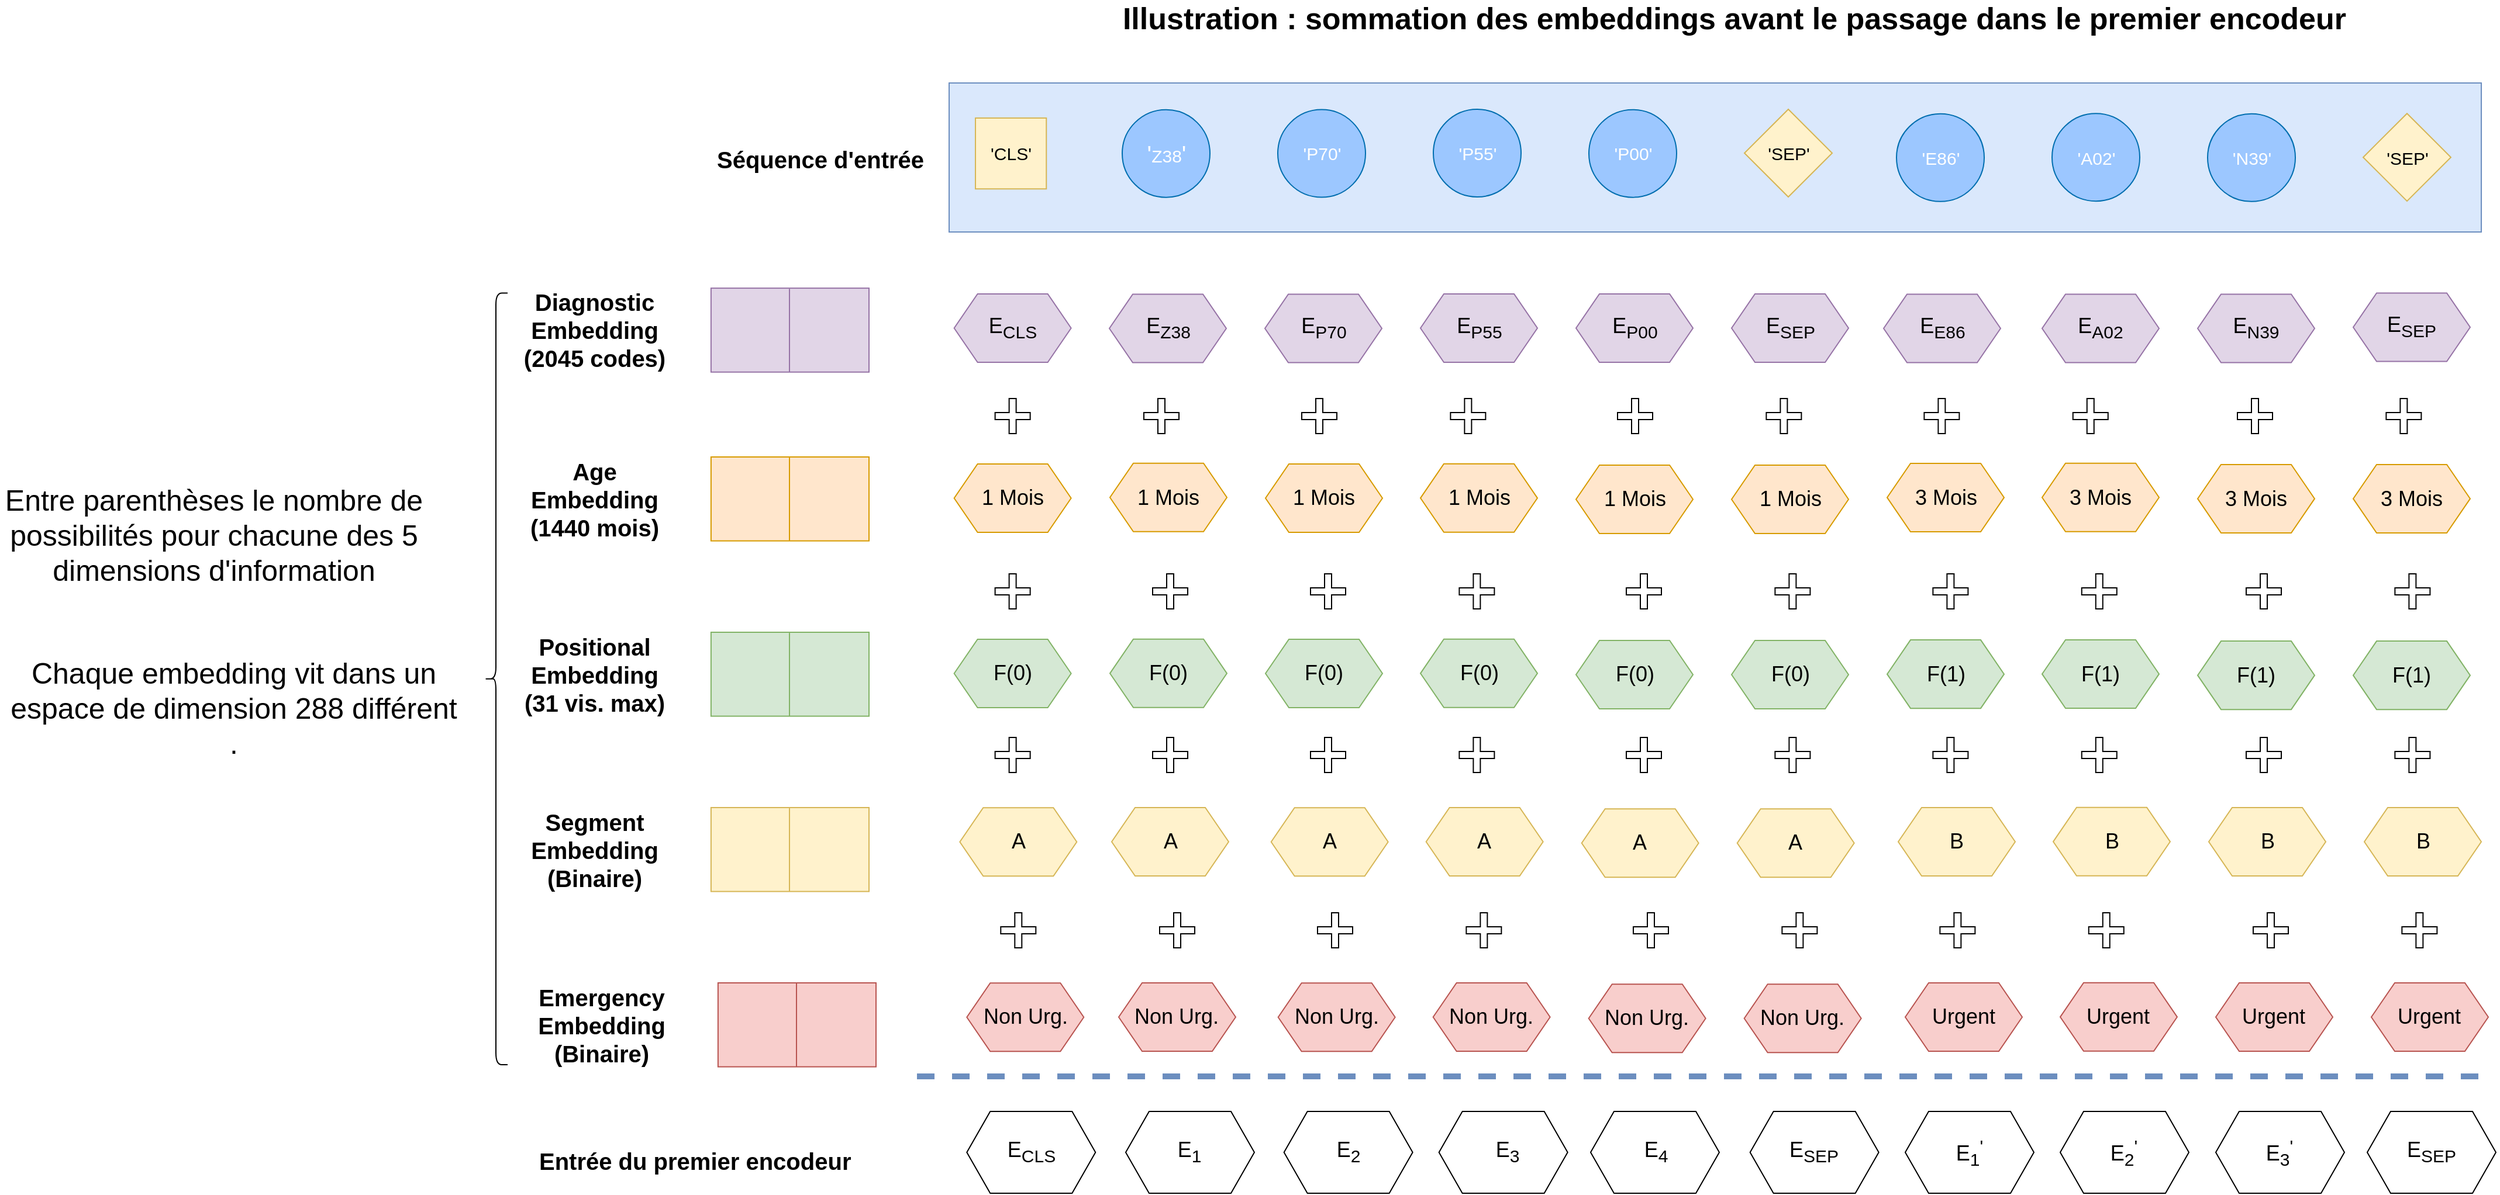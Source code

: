 <mxfile version="22.0.4" type="github">
  <diagram name="Page-1" id="4F-CxtZxwAVtAaBu6MW3">
    <mxGraphModel dx="1053" dy="1200" grid="1" gridSize="10" guides="1" tooltips="1" connect="1" arrows="1" fold="1" page="1" pageScale="1" pageWidth="827" pageHeight="1169" math="0" shadow="0">
      <root>
        <mxCell id="0" />
        <mxCell id="1" parent="0" />
        <mxCell id="r7YeVfHPNkTqQem7HZXz-14" value="" style="rounded=0;whiteSpace=wrap;html=1;fillColor=#dae8fc;flipH=1;strokeColor=#6c8ebf;flipV=0;movable=1;resizable=1;rotatable=1;deletable=1;editable=1;locked=0;connectable=1;" parent="1" vertex="1">
          <mxGeometry x="1638.5" y="860" width="1310" height="127.5" as="geometry" />
        </mxCell>
        <mxCell id="r7YeVfHPNkTqQem7HZXz-15" value="&lt;font style=&quot;font-size: 15px;&quot; color=&quot;#ffffff&quot;&gt;&#39;P55&#39;&lt;/font&gt;" style="ellipse;whiteSpace=wrap;html=1;fillColor=#9CC7FF;flipH=0;strokeColor=#006EAF;movable=1;resizable=1;rotatable=1;deletable=1;editable=1;locked=0;connectable=1;" parent="1" vertex="1">
          <mxGeometry x="2052.5" y="882.5" width="75" height="75" as="geometry" />
        </mxCell>
        <mxCell id="r7YeVfHPNkTqQem7HZXz-16" value="&lt;font style=&quot;font-size: 20px;&quot;&gt;&#39;&lt;/font&gt;&lt;font style=&quot;font-size: 15px;&quot;&gt;Z38&lt;/font&gt;&lt;font style=&quot;font-size: 20px;&quot;&gt;&#39;&lt;/font&gt;" style="ellipse;whiteSpace=wrap;html=1;fillColor=#9CC7FF;flipH=0;strokeColor=#006EAF;fontColor=#ffffff;movable=1;resizable=1;rotatable=1;deletable=1;editable=1;locked=0;connectable=1;" parent="1" vertex="1">
          <mxGeometry x="1786.5" y="882.82" width="75" height="75" as="geometry" />
        </mxCell>
        <mxCell id="r7YeVfHPNkTqQem7HZXz-17" value="&lt;font style=&quot;font-size: 15px;&quot; color=&quot;#ffffff&quot;&gt;&#39;P70&#39;&lt;/font&gt;" style="ellipse;whiteSpace=wrap;html=1;fillColor=#9CC7FF;flipH=0;strokeColor=#006EAF;movable=1;resizable=1;rotatable=1;deletable=1;editable=1;locked=0;connectable=1;" parent="1" vertex="1">
          <mxGeometry x="1919.5" y="882.81" width="75" height="75" as="geometry" />
        </mxCell>
        <mxCell id="r7YeVfHPNkTqQem7HZXz-18" value="&lt;font style=&quot;font-size: 15px;&quot; color=&quot;#ffffff&quot;&gt;&#39;P00&#39;&lt;/font&gt;" style="ellipse;whiteSpace=wrap;html=1;fillColor=#9CC7FF;flipH=0;strokeColor=#006EAF;movable=1;resizable=1;rotatable=1;deletable=1;editable=1;locked=0;connectable=1;" parent="1" vertex="1">
          <mxGeometry x="2185.5" y="882.82" width="75" height="75" as="geometry" />
        </mxCell>
        <mxCell id="r7YeVfHPNkTqQem7HZXz-19" value="&lt;font style=&quot;font-size: 15px;&quot;&gt;&#39;SEP&#39;&lt;/font&gt;" style="rhombus;whiteSpace=wrap;html=1;flipH=0;direction=north;fillColor=#fff2cc;strokeColor=#d6b656;movable=1;resizable=1;rotatable=1;deletable=1;editable=1;locked=0;connectable=1;" parent="1" vertex="1">
          <mxGeometry x="2318.5" y="882.5" width="75" height="75" as="geometry" />
        </mxCell>
        <mxCell id="r7YeVfHPNkTqQem7HZXz-25" value="&lt;font style=&quot;font-size: 15px;&quot;&gt;&#39;CLS&#39;&lt;/font&gt;" style="whiteSpace=wrap;html=1;aspect=fixed;direction=east;flipH=0;flipV=1;strokeColor=#d6b656;fillColor=#fff2cc;movable=1;resizable=1;rotatable=1;deletable=1;editable=1;locked=0;connectable=1;" parent="1" vertex="1">
          <mxGeometry x="1661" y="890" width="60.63" height="60.63" as="geometry" />
        </mxCell>
        <mxCell id="zCf8qeoapj470LS2QK_0-19" value="" style="group;fillColor=#fff2cc;strokeColor=#d6b656;flipH=0;flipV=1;direction=south;" parent="1" vertex="1" connectable="0">
          <mxGeometry x="1434.94" y="1479.997" width="135.067" height="71.798" as="geometry" />
        </mxCell>
        <mxCell id="zCf8qeoapj470LS2QK_0-21" value="&lt;div style=&quot;font-size: 20px;&quot;&gt;&lt;font style=&quot;font-size: 20px;&quot;&gt;&lt;b style=&quot;font-size: 20px;&quot;&gt;Segment &lt;br style=&quot;font-size: 20px;&quot;&gt;&lt;/b&gt;&lt;/font&gt;&lt;/div&gt;&lt;div style=&quot;font-size: 20px;&quot;&gt;&lt;font style=&quot;font-size: 20px;&quot;&gt;&lt;b style=&quot;font-size: 20px;&quot;&gt;Embedding&lt;/b&gt;&lt;/font&gt;&lt;/div&gt;&lt;div style=&quot;font-size: 20px;&quot;&gt;&lt;font style=&quot;font-size: 20px;&quot;&gt;&lt;b style=&quot;font-size: 20px;&quot;&gt;(Binaire)&lt;br style=&quot;font-size: 20px;&quot;&gt;&lt;/b&gt;&lt;/font&gt;&lt;/div&gt;" style="text;html=1;align=center;verticalAlign=middle;resizable=0;points=[];autosize=1;strokeColor=none;fillColor=none;fontSize=20;" parent="1" vertex="1">
          <mxGeometry x="1270.009" y="1470.893" width="130" height="90" as="geometry" />
        </mxCell>
        <mxCell id="zCf8qeoapj470LS2QK_0-20" value="" style="endArrow=none;html=1;rounded=0;fillColor=#fff2cc;strokeColor=#d6b656;" parent="1" edge="1">
          <mxGeometry width="50" height="50" relative="1" as="geometry">
            <mxPoint x="1502.01" y="1551.93" as="sourcePoint" />
            <mxPoint x="1502.01" y="1480.56" as="targetPoint" />
          </mxGeometry>
        </mxCell>
        <mxCell id="zCf8qeoapj470LS2QK_0-16" value="&lt;div style=&quot;font-size: 20px;&quot;&gt;&lt;font style=&quot;font-size: 20px;&quot;&gt;&lt;b style=&quot;font-size: 20px;&quot;&gt;Age&lt;/b&gt;&lt;/font&gt;&lt;/div&gt;&lt;div style=&quot;font-size: 20px;&quot;&gt;&lt;font style=&quot;font-size: 20px;&quot;&gt;&lt;b style=&quot;font-size: 20px;&quot;&gt;Embedding&lt;/b&gt;&lt;/font&gt;&lt;/div&gt;&lt;div style=&quot;font-size: 20px;&quot;&gt;&lt;font style=&quot;font-size: 20px;&quot;&gt;&lt;b style=&quot;font-size: 20px;&quot;&gt;(1440 mois)&lt;br style=&quot;font-size: 20px;&quot;&gt;&lt;/b&gt;&lt;/font&gt;&lt;/div&gt;" style="text;html=1;align=center;verticalAlign=middle;resizable=0;points=[];autosize=1;strokeColor=none;fillColor=none;fontSize=20;" parent="1" vertex="1">
          <mxGeometry x="1270" y="1170.893" width="130" height="90" as="geometry" />
        </mxCell>
        <mxCell id="zCf8qeoapj470LS2QK_0-17" value="&lt;div style=&quot;font-size: 20px;&quot;&gt;&lt;font style=&quot;font-size: 20px;&quot;&gt;&lt;b style=&quot;font-size: 20px;&quot;&gt;Positional &lt;br style=&quot;font-size: 20px;&quot;&gt;&lt;/b&gt;&lt;/font&gt;&lt;/div&gt;&lt;div style=&quot;font-size: 20px;&quot;&gt;&lt;font style=&quot;font-size: 20px;&quot;&gt;&lt;b style=&quot;font-size: 20px;&quot;&gt;Embedding&lt;/b&gt;&lt;/font&gt;&lt;/div&gt;&lt;div style=&quot;font-size: 20px;&quot;&gt;&lt;font style=&quot;font-size: 20px;&quot;&gt;&lt;b style=&quot;font-size: 20px;&quot;&gt;(31 vis. max)&lt;br style=&quot;font-size: 20px;&quot;&gt;&lt;/b&gt;&lt;/font&gt;&lt;/div&gt;" style="text;html=1;align=center;verticalAlign=middle;resizable=0;points=[];autosize=1;strokeColor=none;fillColor=none;fontSize=20;" parent="1" vertex="1">
          <mxGeometry x="1265.009" y="1320.893" width="140" height="90" as="geometry" />
        </mxCell>
        <mxCell id="zCf8qeoapj470LS2QK_0-18" value="&lt;div style=&quot;font-size: 20px;&quot;&gt;&lt;font style=&quot;font-size: 20px;&quot;&gt;&lt;b style=&quot;font-size: 20px;&quot;&gt;Diagnostic &lt;br style=&quot;font-size: 20px;&quot;&gt;&lt;/b&gt;&lt;/font&gt;&lt;/div&gt;&lt;div style=&quot;font-size: 20px;&quot;&gt;&lt;font style=&quot;font-size: 20px;&quot;&gt;&lt;b style=&quot;font-size: 20px;&quot;&gt;Embedding&lt;/b&gt;&lt;/font&gt;&lt;/div&gt;&lt;div style=&quot;font-size: 20px;&quot;&gt;&lt;font style=&quot;font-size: 20px;&quot;&gt;&lt;b style=&quot;font-size: 20px;&quot;&gt;(2045 codes)&lt;br style=&quot;font-size: 20px;&quot;&gt;&lt;/b&gt;&lt;/font&gt;&lt;/div&gt;" style="text;html=1;align=center;verticalAlign=middle;resizable=0;points=[];autosize=1;strokeColor=none;fillColor=none;fontSize=20;" parent="1" vertex="1">
          <mxGeometry x="1265.004" y="1026.463" width="140" height="90" as="geometry" />
        </mxCell>
        <mxCell id="Ya-L2qBDNHkwTh_WyhPW-2" value="" style="group;fillColor=#ffe6cc;strokeColor=#d79b00;flipH=0;flipV=1;direction=south;" vertex="1" connectable="0" parent="1">
          <mxGeometry x="1434.94" y="1179.997" width="135.067" height="71.798" as="geometry" />
        </mxCell>
        <mxCell id="Ya-L2qBDNHkwTh_WyhPW-3" value="" style="endArrow=none;html=1;rounded=0;fillColor=#ffe6cc;strokeColor=#d79b00;" edge="1" parent="1">
          <mxGeometry width="50" height="50" relative="1" as="geometry">
            <mxPoint x="1502.01" y="1251.93" as="sourcePoint" />
            <mxPoint x="1502.01" y="1180.56" as="targetPoint" />
          </mxGeometry>
        </mxCell>
        <mxCell id="Ya-L2qBDNHkwTh_WyhPW-4" value="" style="group;fillColor=#e1d5e7;strokeColor=#9673a6;flipH=0;flipV=1;direction=south;" vertex="1" connectable="0" parent="1">
          <mxGeometry x="1434.94" y="1035.567" width="135.067" height="71.798" as="geometry" />
        </mxCell>
        <mxCell id="Ya-L2qBDNHkwTh_WyhPW-5" value="" style="endArrow=none;html=1;rounded=0;fillColor=#e1d5e7;strokeColor=#9673a6;" edge="1" parent="1">
          <mxGeometry width="50" height="50" relative="1" as="geometry">
            <mxPoint x="1502.01" y="1107.5" as="sourcePoint" />
            <mxPoint x="1502.01" y="1036.13" as="targetPoint" />
          </mxGeometry>
        </mxCell>
        <mxCell id="Ya-L2qBDNHkwTh_WyhPW-6" value="" style="group;fillColor=#d5e8d4;strokeColor=#82b366;flipH=0;flipV=1;direction=south;" vertex="1" connectable="0" parent="1">
          <mxGeometry x="1434.94" y="1329.997" width="135.067" height="71.798" as="geometry" />
        </mxCell>
        <mxCell id="Ya-L2qBDNHkwTh_WyhPW-7" value="" style="endArrow=none;html=1;rounded=0;fillColor=#d5e8d4;strokeColor=#82b366;" edge="1" parent="1">
          <mxGeometry width="50" height="50" relative="1" as="geometry">
            <mxPoint x="1502.01" y="1401.93" as="sourcePoint" />
            <mxPoint x="1502.01" y="1330.56" as="targetPoint" />
          </mxGeometry>
        </mxCell>
        <mxCell id="Ya-L2qBDNHkwTh_WyhPW-8" value="&lt;font style=&quot;font-size: 18px;&quot;&gt;E&lt;sub style=&quot;&quot;&gt;CLS&lt;/sub&gt;&lt;/font&gt;" style="shape=hexagon;perimeter=hexagonPerimeter2;whiteSpace=wrap;html=1;fixedSize=1;fillColor=#e1d5e7;strokeColor=#9673a6;" vertex="1" parent="1">
          <mxGeometry x="1642.81" y="1040.46" width="100" height="58.54" as="geometry" />
        </mxCell>
        <mxCell id="Ya-L2qBDNHkwTh_WyhPW-12" value="&lt;div style=&quot;font-size: 20px;&quot;&gt;&lt;font style=&quot;font-size: 20px;&quot;&gt;&lt;b style=&quot;font-size: 20px;&quot;&gt;&lt;br style=&quot;font-size: 20px;&quot;&gt;&lt;/b&gt;&lt;/font&gt;&lt;/div&gt;&lt;div style=&quot;font-size: 20px;&quot;&gt;&lt;font style=&quot;font-size: 20px;&quot;&gt;&lt;b&gt;&lt;span style=&quot;font-size: 20px;&quot;&gt;Séquence d&#39;entrée&lt;br style=&quot;font-size: 20px;&quot;&gt;&lt;/span&gt;&lt;/b&gt;&lt;/font&gt;&lt;/div&gt;" style="text;html=1;align=center;verticalAlign=middle;resizable=0;points=[];autosize=1;strokeColor=none;fillColor=none;fontSize=20;" vertex="1" parent="1">
          <mxGeometry x="1428.444" y="882.823" width="200" height="60" as="geometry" />
        </mxCell>
        <mxCell id="Ya-L2qBDNHkwTh_WyhPW-13" value="&lt;font style=&quot;font-size: 18px;&quot;&gt;E&lt;sub&gt;SEP&lt;/sub&gt;&lt;/font&gt;" style="shape=hexagon;perimeter=hexagonPerimeter2;whiteSpace=wrap;html=1;fixedSize=1;fillColor=#e1d5e7;strokeColor=#9673a6;" vertex="1" parent="1">
          <mxGeometry x="2307.5" y="1040.46" width="100" height="58.54" as="geometry" />
        </mxCell>
        <mxCell id="Ya-L2qBDNHkwTh_WyhPW-14" value="&lt;font style=&quot;font-size: 18px;&quot;&gt;1 Mois&lt;br&gt;&lt;/font&gt;" style="shape=hexagon;perimeter=hexagonPerimeter2;whiteSpace=wrap;html=1;fixedSize=1;fillColor=#ffe6cc;strokeColor=#d79b00;" vertex="1" parent="1">
          <mxGeometry x="1642.81" y="1186" width="100" height="58.54" as="geometry" />
        </mxCell>
        <mxCell id="Ya-L2qBDNHkwTh_WyhPW-15" value="&lt;font style=&quot;font-size: 18px;&quot;&gt;E&lt;sub&gt;Z38&lt;/sub&gt;&lt;/font&gt;" style="shape=hexagon;perimeter=hexagonPerimeter2;whiteSpace=wrap;html=1;fixedSize=1;fillColor=#e1d5e7;strokeColor=#9673a6;" vertex="1" parent="1">
          <mxGeometry x="1775.5" y="1040.73" width="100" height="58.54" as="geometry" />
        </mxCell>
        <mxCell id="Ya-L2qBDNHkwTh_WyhPW-16" value="&lt;font style=&quot;font-size: 18px;&quot;&gt;E&lt;sub&gt;P70&lt;/sub&gt;&lt;/font&gt;" style="shape=hexagon;perimeter=hexagonPerimeter2;whiteSpace=wrap;html=1;fixedSize=1;fillColor=#e1d5e7;strokeColor=#9673a6;" vertex="1" parent="1">
          <mxGeometry x="1908.5" y="1040.73" width="100" height="58.54" as="geometry" />
        </mxCell>
        <mxCell id="Ya-L2qBDNHkwTh_WyhPW-17" value="&lt;font style=&quot;font-size: 18px;&quot;&gt;E&lt;sub&gt;P55&lt;/sub&gt;&lt;/font&gt;" style="shape=hexagon;perimeter=hexagonPerimeter2;whiteSpace=wrap;html=1;fixedSize=1;fillColor=#e1d5e7;strokeColor=#9673a6;" vertex="1" parent="1">
          <mxGeometry x="2041.5" y="1040.46" width="100" height="58.54" as="geometry" />
        </mxCell>
        <mxCell id="Ya-L2qBDNHkwTh_WyhPW-18" value="&lt;font style=&quot;font-size: 18px;&quot;&gt;E&lt;sub&gt;P00&lt;/sub&gt;&lt;/font&gt;" style="shape=hexagon;perimeter=hexagonPerimeter2;whiteSpace=wrap;html=1;fixedSize=1;fillColor=#e1d5e7;strokeColor=#9673a6;" vertex="1" parent="1">
          <mxGeometry x="2174.5" y="1040.46" width="100" height="58.54" as="geometry" />
        </mxCell>
        <mxCell id="Ya-L2qBDNHkwTh_WyhPW-19" value="&lt;font style=&quot;font-size: 18px;&quot;&gt;1 Mois&lt;br&gt;&lt;/font&gt;" style="shape=hexagon;perimeter=hexagonPerimeter2;whiteSpace=wrap;html=1;fixedSize=1;fillColor=#ffe6cc;strokeColor=#d79b00;" vertex="1" parent="1">
          <mxGeometry x="1776" y="1185.33" width="100" height="58.54" as="geometry" />
        </mxCell>
        <mxCell id="Ya-L2qBDNHkwTh_WyhPW-20" value="&lt;font style=&quot;font-size: 18px;&quot;&gt;1 Mois&lt;br&gt;&lt;/font&gt;" style="shape=hexagon;perimeter=hexagonPerimeter2;whiteSpace=wrap;html=1;fixedSize=1;fillColor=#ffe6cc;strokeColor=#d79b00;" vertex="1" parent="1">
          <mxGeometry x="1909" y="1186" width="100" height="58.54" as="geometry" />
        </mxCell>
        <mxCell id="Ya-L2qBDNHkwTh_WyhPW-21" value="&lt;font style=&quot;font-size: 18px;&quot;&gt;1 Mois&lt;br&gt;&lt;/font&gt;" style="shape=hexagon;perimeter=hexagonPerimeter2;whiteSpace=wrap;html=1;fixedSize=1;fillColor=#ffe6cc;strokeColor=#d79b00;" vertex="1" parent="1">
          <mxGeometry x="2041.5" y="1185.89" width="100" height="58.54" as="geometry" />
        </mxCell>
        <mxCell id="Ya-L2qBDNHkwTh_WyhPW-22" value="&lt;font style=&quot;font-size: 18px;&quot;&gt;1 Mois&lt;br&gt;&lt;/font&gt;" style="shape=hexagon;perimeter=hexagonPerimeter2;whiteSpace=wrap;html=1;fixedSize=1;fillColor=#ffe6cc;strokeColor=#d79b00;" vertex="1" parent="1">
          <mxGeometry x="2174.5" y="1187" width="100" height="58.54" as="geometry" />
        </mxCell>
        <mxCell id="Ya-L2qBDNHkwTh_WyhPW-23" value="&lt;font style=&quot;font-size: 18px;&quot;&gt;1 Mois&lt;br&gt;&lt;/font&gt;" style="shape=hexagon;perimeter=hexagonPerimeter2;whiteSpace=wrap;html=1;fixedSize=1;fillColor=#ffe6cc;strokeColor=#d79b00;" vertex="1" parent="1">
          <mxGeometry x="2307.5" y="1187" width="100" height="58.54" as="geometry" />
        </mxCell>
        <mxCell id="Ya-L2qBDNHkwTh_WyhPW-24" value="&lt;font style=&quot;font-size: 18px;&quot;&gt;F(0)&lt;/font&gt;" style="shape=hexagon;perimeter=hexagonPerimeter2;whiteSpace=wrap;html=1;fixedSize=1;fillColor=#d5e8d4;strokeColor=#82b366;" vertex="1" parent="1">
          <mxGeometry x="1642.81" y="1336" width="100" height="58.54" as="geometry" />
        </mxCell>
        <mxCell id="Ya-L2qBDNHkwTh_WyhPW-25" value="&lt;font style=&quot;font-size: 18px;&quot;&gt;F(0)&lt;/font&gt;&lt;font style=&quot;font-size: 18px;&quot;&gt;&lt;/font&gt;" style="shape=hexagon;perimeter=hexagonPerimeter2;whiteSpace=wrap;html=1;fixedSize=1;fillColor=#d5e8d4;strokeColor=#82b366;" vertex="1" parent="1">
          <mxGeometry x="1776" y="1335.89" width="100" height="58.54" as="geometry" />
        </mxCell>
        <mxCell id="Ya-L2qBDNHkwTh_WyhPW-26" value="&lt;font style=&quot;font-size: 18px;&quot;&gt;F(0)&lt;/font&gt;&lt;font style=&quot;font-size: 18px;&quot;&gt;&lt;/font&gt;" style="shape=hexagon;perimeter=hexagonPerimeter2;whiteSpace=wrap;html=1;fixedSize=1;fillColor=#d5e8d4;strokeColor=#82b366;" vertex="1" parent="1">
          <mxGeometry x="1909" y="1336" width="100" height="58.54" as="geometry" />
        </mxCell>
        <mxCell id="Ya-L2qBDNHkwTh_WyhPW-27" value="&lt;font style=&quot;font-size: 18px;&quot;&gt;F(0)&lt;/font&gt;" style="shape=hexagon;perimeter=hexagonPerimeter2;whiteSpace=wrap;html=1;fixedSize=1;fillColor=#d5e8d4;strokeColor=#82b366;" vertex="1" parent="1">
          <mxGeometry x="2041.5" y="1335.89" width="100" height="58.54" as="geometry" />
        </mxCell>
        <mxCell id="Ya-L2qBDNHkwTh_WyhPW-28" value="&lt;font style=&quot;font-size: 18px;&quot;&gt;F(0)&lt;/font&gt;" style="shape=hexagon;perimeter=hexagonPerimeter2;whiteSpace=wrap;html=1;fixedSize=1;fillColor=#d5e8d4;strokeColor=#82b366;" vertex="1" parent="1">
          <mxGeometry x="2174.5" y="1337" width="100" height="58.54" as="geometry" />
        </mxCell>
        <mxCell id="Ya-L2qBDNHkwTh_WyhPW-29" value="&lt;font style=&quot;font-size: 18px;&quot;&gt;F(0)&lt;/font&gt;" style="shape=hexagon;perimeter=hexagonPerimeter2;whiteSpace=wrap;html=1;fixedSize=1;fillColor=#d5e8d4;strokeColor=#82b366;" vertex="1" parent="1">
          <mxGeometry x="2307.5" y="1337" width="100" height="58.54" as="geometry" />
        </mxCell>
        <mxCell id="Ya-L2qBDNHkwTh_WyhPW-45" value="&lt;font style=&quot;font-size: 15px;&quot; color=&quot;#ffffff&quot;&gt;&#39;A02&#39;&lt;/font&gt;" style="ellipse;whiteSpace=wrap;html=1;fillColor=#9CC7FF;flipH=0;strokeColor=#006EAF;movable=1;resizable=1;rotatable=1;deletable=1;editable=1;locked=0;connectable=1;" vertex="1" parent="1">
          <mxGeometry x="2581.5" y="886.09" width="75" height="75" as="geometry" />
        </mxCell>
        <mxCell id="Ya-L2qBDNHkwTh_WyhPW-46" value="&lt;font style=&quot;font-size: 15px;&quot; color=&quot;#ffffff&quot;&gt;&#39;E86&#39;&lt;/font&gt;" style="ellipse;whiteSpace=wrap;html=1;fillColor=#9CC7FF;flipH=0;strokeColor=#006EAF;movable=1;resizable=1;rotatable=1;deletable=1;editable=1;locked=0;connectable=1;" vertex="1" parent="1">
          <mxGeometry x="2448.5" y="886.4" width="75" height="75" as="geometry" />
        </mxCell>
        <mxCell id="Ya-L2qBDNHkwTh_WyhPW-47" value="&lt;font style=&quot;font-size: 15px;&quot; color=&quot;#ffffff&quot;&gt;&#39;N39&#39;&lt;/font&gt;" style="ellipse;whiteSpace=wrap;html=1;fillColor=#9CC7FF;flipH=0;strokeColor=#006EAF;movable=1;resizable=1;rotatable=1;deletable=1;editable=1;locked=0;connectable=1;" vertex="1" parent="1">
          <mxGeometry x="2714.5" y="886.41" width="75" height="75" as="geometry" />
        </mxCell>
        <mxCell id="Ya-L2qBDNHkwTh_WyhPW-48" value="&lt;font style=&quot;font-size: 15px;&quot;&gt;&#39;SEP&#39;&lt;/font&gt;" style="rhombus;whiteSpace=wrap;html=1;flipH=0;direction=north;fillColor=#fff2cc;strokeColor=#d6b656;movable=1;resizable=1;rotatable=1;deletable=1;editable=1;locked=0;connectable=1;" vertex="1" parent="1">
          <mxGeometry x="2847.5" y="886.09" width="75" height="75" as="geometry" />
        </mxCell>
        <mxCell id="Ya-L2qBDNHkwTh_WyhPW-49" value="&lt;font style=&quot;font-size: 18px;&quot;&gt;E&lt;sub&gt;SEP&lt;/sub&gt;&lt;/font&gt;" style="shape=hexagon;perimeter=hexagonPerimeter2;whiteSpace=wrap;html=1;fixedSize=1;fillColor=#e1d5e7;strokeColor=#9673a6;" vertex="1" parent="1">
          <mxGeometry x="2839" y="1039.73" width="100" height="58.54" as="geometry" />
        </mxCell>
        <mxCell id="Ya-L2qBDNHkwTh_WyhPW-50" value="&lt;font style=&quot;font-size: 18px;&quot;&gt;E&lt;sub&gt;E86&lt;/sub&gt;&lt;/font&gt;" style="shape=hexagon;perimeter=hexagonPerimeter2;whiteSpace=wrap;html=1;fixedSize=1;fillColor=#e1d5e7;strokeColor=#9673a6;" vertex="1" parent="1">
          <mxGeometry x="2437.5" y="1040.73" width="100" height="58.54" as="geometry" />
        </mxCell>
        <mxCell id="Ya-L2qBDNHkwTh_WyhPW-51" value="&lt;font style=&quot;font-size: 18px;&quot;&gt;E&lt;sub&gt;A02&lt;/sub&gt;&lt;/font&gt;" style="shape=hexagon;perimeter=hexagonPerimeter2;whiteSpace=wrap;html=1;fixedSize=1;fillColor=#e1d5e7;strokeColor=#9673a6;" vertex="1" parent="1">
          <mxGeometry x="2573" y="1040.73" width="100" height="58.54" as="geometry" />
        </mxCell>
        <mxCell id="Ya-L2qBDNHkwTh_WyhPW-52" value="&lt;font style=&quot;font-size: 18px;&quot;&gt;E&lt;sub&gt;N39&lt;/sub&gt;&lt;/font&gt;" style="shape=hexagon;perimeter=hexagonPerimeter2;whiteSpace=wrap;html=1;fixedSize=1;fillColor=#e1d5e7;strokeColor=#9673a6;" vertex="1" parent="1">
          <mxGeometry x="2706" y="1040.73" width="100" height="58.54" as="geometry" />
        </mxCell>
        <mxCell id="Ya-L2qBDNHkwTh_WyhPW-53" value="&lt;font style=&quot;font-size: 18px;&quot;&gt;3 Mois&lt;br&gt;&lt;/font&gt;" style="shape=hexagon;perimeter=hexagonPerimeter2;whiteSpace=wrap;html=1;fixedSize=1;fillColor=#ffe6cc;strokeColor=#d79b00;" vertex="1" parent="1">
          <mxGeometry x="2440.5" y="1185.44" width="100" height="58.54" as="geometry" />
        </mxCell>
        <mxCell id="Ya-L2qBDNHkwTh_WyhPW-54" value="&lt;font style=&quot;font-size: 18px;&quot;&gt;3 Mois&lt;br&gt;&lt;/font&gt;" style="shape=hexagon;perimeter=hexagonPerimeter2;whiteSpace=wrap;html=1;fixedSize=1;fillColor=#ffe6cc;strokeColor=#d79b00;" vertex="1" parent="1">
          <mxGeometry x="2573" y="1185.33" width="100" height="58.54" as="geometry" />
        </mxCell>
        <mxCell id="Ya-L2qBDNHkwTh_WyhPW-55" value="&lt;font style=&quot;font-size: 18px;&quot;&gt;3 Mois&lt;br&gt;&lt;/font&gt;" style="shape=hexagon;perimeter=hexagonPerimeter2;whiteSpace=wrap;html=1;fixedSize=1;fillColor=#ffe6cc;strokeColor=#d79b00;" vertex="1" parent="1">
          <mxGeometry x="2706" y="1186.44" width="100" height="58.54" as="geometry" />
        </mxCell>
        <mxCell id="Ya-L2qBDNHkwTh_WyhPW-56" value="&lt;font style=&quot;font-size: 18px;&quot;&gt;3 Mois&lt;br&gt;&lt;/font&gt;" style="shape=hexagon;perimeter=hexagonPerimeter2;whiteSpace=wrap;html=1;fixedSize=1;fillColor=#ffe6cc;strokeColor=#d79b00;" vertex="1" parent="1">
          <mxGeometry x="2839" y="1186.44" width="100" height="58.54" as="geometry" />
        </mxCell>
        <mxCell id="Ya-L2qBDNHkwTh_WyhPW-57" value="&lt;font style=&quot;font-size: 18px;&quot;&gt;F(1)&lt;/font&gt;" style="shape=hexagon;perimeter=hexagonPerimeter2;whiteSpace=wrap;html=1;fixedSize=1;fillColor=#d5e8d4;strokeColor=#82b366;" vertex="1" parent="1">
          <mxGeometry x="2440.5" y="1336.55" width="100" height="58.54" as="geometry" />
        </mxCell>
        <mxCell id="Ya-L2qBDNHkwTh_WyhPW-58" value="&lt;font style=&quot;font-size: 18px;&quot;&gt;F(1)&lt;/font&gt;" style="shape=hexagon;perimeter=hexagonPerimeter2;whiteSpace=wrap;html=1;fixedSize=1;fillColor=#d5e8d4;strokeColor=#82b366;" vertex="1" parent="1">
          <mxGeometry x="2573" y="1336.44" width="100" height="58.54" as="geometry" />
        </mxCell>
        <mxCell id="Ya-L2qBDNHkwTh_WyhPW-59" value="&lt;font style=&quot;font-size: 18px;&quot;&gt;F(1)&lt;/font&gt;" style="shape=hexagon;perimeter=hexagonPerimeter2;whiteSpace=wrap;html=1;fixedSize=1;fillColor=#d5e8d4;strokeColor=#82b366;" vertex="1" parent="1">
          <mxGeometry x="2706" y="1337.55" width="100" height="58.54" as="geometry" />
        </mxCell>
        <mxCell id="Ya-L2qBDNHkwTh_WyhPW-60" value="&lt;font style=&quot;font-size: 18px;&quot;&gt;F(1)&lt;/font&gt;" style="shape=hexagon;perimeter=hexagonPerimeter2;whiteSpace=wrap;html=1;fixedSize=1;fillColor=#d5e8d4;strokeColor=#82b366;" vertex="1" parent="1">
          <mxGeometry x="2839" y="1337.55" width="100" height="58.54" as="geometry" />
        </mxCell>
        <mxCell id="Ya-L2qBDNHkwTh_WyhPW-61" value="&lt;font style=&quot;font-size: 18px;&quot;&gt;A&lt;/font&gt;" style="shape=hexagon;perimeter=hexagonPerimeter2;whiteSpace=wrap;html=1;fixedSize=1;fillColor=#fff2cc;strokeColor=#d6b656;" vertex="1" parent="1">
          <mxGeometry x="1647.65" y="1480.11" width="100" height="58.54" as="geometry" />
        </mxCell>
        <mxCell id="Ya-L2qBDNHkwTh_WyhPW-62" value="&lt;font style=&quot;font-size: 18px;&quot;&gt;A&lt;/font&gt;" style="shape=hexagon;perimeter=hexagonPerimeter2;whiteSpace=wrap;html=1;fixedSize=1;fillColor=#fff2cc;strokeColor=#d6b656;" vertex="1" parent="1">
          <mxGeometry x="1777.5" y="1480" width="100" height="58.54" as="geometry" />
        </mxCell>
        <mxCell id="Ya-L2qBDNHkwTh_WyhPW-63" value="&lt;font style=&quot;font-size: 18px;&quot;&gt;A&lt;/font&gt;" style="shape=hexagon;perimeter=hexagonPerimeter2;whiteSpace=wrap;html=1;fixedSize=1;fillColor=#fff2cc;strokeColor=#d6b656;" vertex="1" parent="1">
          <mxGeometry x="1913.84" y="1480.11" width="100" height="58.54" as="geometry" />
        </mxCell>
        <mxCell id="Ya-L2qBDNHkwTh_WyhPW-64" value="&lt;font style=&quot;font-size: 18px;&quot;&gt;A&lt;/font&gt;" style="shape=hexagon;perimeter=hexagonPerimeter2;whiteSpace=wrap;html=1;fixedSize=1;fillColor=#fff2cc;strokeColor=#d6b656;" vertex="1" parent="1">
          <mxGeometry x="2046.34" y="1480" width="100" height="58.54" as="geometry" />
        </mxCell>
        <mxCell id="Ya-L2qBDNHkwTh_WyhPW-65" value="&lt;font style=&quot;font-size: 18px;&quot;&gt;A&lt;/font&gt;" style="shape=hexagon;perimeter=hexagonPerimeter2;whiteSpace=wrap;html=1;fixedSize=1;fillColor=#fff2cc;strokeColor=#d6b656;" vertex="1" parent="1">
          <mxGeometry x="2179.34" y="1481.11" width="100" height="58.54" as="geometry" />
        </mxCell>
        <mxCell id="Ya-L2qBDNHkwTh_WyhPW-66" value="&lt;font style=&quot;font-size: 18px;&quot;&gt;A&lt;/font&gt;" style="shape=hexagon;perimeter=hexagonPerimeter2;whiteSpace=wrap;html=1;fixedSize=1;fillColor=#fff2cc;strokeColor=#d6b656;" vertex="1" parent="1">
          <mxGeometry x="2312.34" y="1481.11" width="100" height="58.54" as="geometry" />
        </mxCell>
        <mxCell id="Ya-L2qBDNHkwTh_WyhPW-67" value="&lt;font style=&quot;font-size: 18px;&quot;&gt;B&lt;/font&gt;" style="shape=hexagon;perimeter=hexagonPerimeter2;whiteSpace=wrap;html=1;fixedSize=1;fillColor=#fff2cc;strokeColor=#d6b656;" vertex="1" parent="1">
          <mxGeometry x="2450" y="1480.0" width="100" height="58.54" as="geometry" />
        </mxCell>
        <mxCell id="Ya-L2qBDNHkwTh_WyhPW-68" value="&lt;font style=&quot;font-size: 18px;&quot;&gt;B&lt;/font&gt;" style="shape=hexagon;perimeter=hexagonPerimeter2;whiteSpace=wrap;html=1;fixedSize=1;fillColor=#fff2cc;strokeColor=#d6b656;" vertex="1" parent="1">
          <mxGeometry x="2582.5" y="1479.89" width="100" height="58.54" as="geometry" />
        </mxCell>
        <mxCell id="Ya-L2qBDNHkwTh_WyhPW-69" value="&lt;font style=&quot;font-size: 18px;&quot;&gt;B&lt;/font&gt;" style="shape=hexagon;perimeter=hexagonPerimeter2;whiteSpace=wrap;html=1;fixedSize=1;fillColor=#fff2cc;strokeColor=#d6b656;" vertex="1" parent="1">
          <mxGeometry x="2715.5" y="1480.0" width="100" height="58.54" as="geometry" />
        </mxCell>
        <mxCell id="Ya-L2qBDNHkwTh_WyhPW-70" value="&lt;font style=&quot;font-size: 18px;&quot;&gt;B&lt;/font&gt;" style="shape=hexagon;perimeter=hexagonPerimeter2;whiteSpace=wrap;html=1;fixedSize=1;fillColor=#fff2cc;strokeColor=#d6b656;" vertex="1" parent="1">
          <mxGeometry x="2848.5" y="1480.0" width="100" height="58.54" as="geometry" />
        </mxCell>
        <mxCell id="Ya-L2qBDNHkwTh_WyhPW-71" value="" style="shape=cross;whiteSpace=wrap;html=1;" vertex="1" parent="1">
          <mxGeometry x="1677.81" y="1130" width="30" height="30" as="geometry" />
        </mxCell>
        <mxCell id="Ya-L2qBDNHkwTh_WyhPW-73" value="" style="shape=cross;whiteSpace=wrap;html=1;" vertex="1" parent="1">
          <mxGeometry x="1805" y="1130" width="30" height="30" as="geometry" />
        </mxCell>
        <mxCell id="Ya-L2qBDNHkwTh_WyhPW-74" value="" style="shape=cross;whiteSpace=wrap;html=1;" vertex="1" parent="1">
          <mxGeometry x="1940" y="1130" width="30" height="30" as="geometry" />
        </mxCell>
        <mxCell id="Ya-L2qBDNHkwTh_WyhPW-75" value="" style="shape=cross;whiteSpace=wrap;html=1;" vertex="1" parent="1">
          <mxGeometry x="2067.19" y="1130" width="30" height="30" as="geometry" />
        </mxCell>
        <mxCell id="Ya-L2qBDNHkwTh_WyhPW-76" value="" style="shape=cross;whiteSpace=wrap;html=1;" vertex="1" parent="1">
          <mxGeometry x="2210" y="1130" width="30" height="30" as="geometry" />
        </mxCell>
        <mxCell id="Ya-L2qBDNHkwTh_WyhPW-77" value="" style="shape=cross;whiteSpace=wrap;html=1;" vertex="1" parent="1">
          <mxGeometry x="2337.19" y="1130" width="30" height="30" as="geometry" />
        </mxCell>
        <mxCell id="Ya-L2qBDNHkwTh_WyhPW-78" value="" style="shape=cross;whiteSpace=wrap;html=1;" vertex="1" parent="1">
          <mxGeometry x="2472.19" y="1130" width="30" height="30" as="geometry" />
        </mxCell>
        <mxCell id="Ya-L2qBDNHkwTh_WyhPW-79" value="" style="shape=cross;whiteSpace=wrap;html=1;" vertex="1" parent="1">
          <mxGeometry x="2599.38" y="1130" width="30" height="30" as="geometry" />
        </mxCell>
        <mxCell id="Ya-L2qBDNHkwTh_WyhPW-80" value="" style="shape=cross;whiteSpace=wrap;html=1;" vertex="1" parent="1">
          <mxGeometry x="2740" y="1130" width="30" height="30" as="geometry" />
        </mxCell>
        <mxCell id="Ya-L2qBDNHkwTh_WyhPW-81" value="" style="shape=cross;whiteSpace=wrap;html=1;" vertex="1" parent="1">
          <mxGeometry x="2867.19" y="1130" width="30" height="30" as="geometry" />
        </mxCell>
        <mxCell id="Ya-L2qBDNHkwTh_WyhPW-82" value="" style="shape=cross;whiteSpace=wrap;html=1;" vertex="1" parent="1">
          <mxGeometry x="1677.81" y="1280" width="30" height="30" as="geometry" />
        </mxCell>
        <mxCell id="Ya-L2qBDNHkwTh_WyhPW-83" value="" style="shape=cross;whiteSpace=wrap;html=1;" vertex="1" parent="1">
          <mxGeometry x="1812.5" y="1280" width="30" height="30" as="geometry" />
        </mxCell>
        <mxCell id="Ya-L2qBDNHkwTh_WyhPW-84" value="" style="shape=cross;whiteSpace=wrap;html=1;" vertex="1" parent="1">
          <mxGeometry x="1947.5" y="1280" width="30" height="30" as="geometry" />
        </mxCell>
        <mxCell id="Ya-L2qBDNHkwTh_WyhPW-85" value="" style="shape=cross;whiteSpace=wrap;html=1;" vertex="1" parent="1">
          <mxGeometry x="2074.69" y="1280" width="30" height="30" as="geometry" />
        </mxCell>
        <mxCell id="Ya-L2qBDNHkwTh_WyhPW-86" value="" style="shape=cross;whiteSpace=wrap;html=1;" vertex="1" parent="1">
          <mxGeometry x="2217.5" y="1280" width="30" height="30" as="geometry" />
        </mxCell>
        <mxCell id="Ya-L2qBDNHkwTh_WyhPW-87" value="" style="shape=cross;whiteSpace=wrap;html=1;" vertex="1" parent="1">
          <mxGeometry x="2344.69" y="1280" width="30" height="30" as="geometry" />
        </mxCell>
        <mxCell id="Ya-L2qBDNHkwTh_WyhPW-88" value="" style="shape=cross;whiteSpace=wrap;html=1;" vertex="1" parent="1">
          <mxGeometry x="2479.69" y="1280" width="30" height="30" as="geometry" />
        </mxCell>
        <mxCell id="Ya-L2qBDNHkwTh_WyhPW-89" value="" style="shape=cross;whiteSpace=wrap;html=1;" vertex="1" parent="1">
          <mxGeometry x="2606.88" y="1280" width="30" height="30" as="geometry" />
        </mxCell>
        <mxCell id="Ya-L2qBDNHkwTh_WyhPW-90" value="" style="shape=cross;whiteSpace=wrap;html=1;" vertex="1" parent="1">
          <mxGeometry x="2747.5" y="1280" width="30" height="30" as="geometry" />
        </mxCell>
        <mxCell id="Ya-L2qBDNHkwTh_WyhPW-91" value="" style="shape=cross;whiteSpace=wrap;html=1;" vertex="1" parent="1">
          <mxGeometry x="2874.69" y="1280" width="30" height="30" as="geometry" />
        </mxCell>
        <mxCell id="Ya-L2qBDNHkwTh_WyhPW-92" value="" style="shape=cross;whiteSpace=wrap;html=1;" vertex="1" parent="1">
          <mxGeometry x="1677.81" y="1420" width="30" height="30" as="geometry" />
        </mxCell>
        <mxCell id="Ya-L2qBDNHkwTh_WyhPW-93" value="" style="shape=cross;whiteSpace=wrap;html=1;" vertex="1" parent="1">
          <mxGeometry x="1812.5" y="1420" width="30" height="30" as="geometry" />
        </mxCell>
        <mxCell id="Ya-L2qBDNHkwTh_WyhPW-94" value="" style="shape=cross;whiteSpace=wrap;html=1;" vertex="1" parent="1">
          <mxGeometry x="1947.5" y="1420" width="30" height="30" as="geometry" />
        </mxCell>
        <mxCell id="Ya-L2qBDNHkwTh_WyhPW-95" value="" style="shape=cross;whiteSpace=wrap;html=1;" vertex="1" parent="1">
          <mxGeometry x="2074.69" y="1420" width="30" height="30" as="geometry" />
        </mxCell>
        <mxCell id="Ya-L2qBDNHkwTh_WyhPW-96" value="" style="shape=cross;whiteSpace=wrap;html=1;" vertex="1" parent="1">
          <mxGeometry x="2217.5" y="1420" width="30" height="30" as="geometry" />
        </mxCell>
        <mxCell id="Ya-L2qBDNHkwTh_WyhPW-97" value="" style="shape=cross;whiteSpace=wrap;html=1;" vertex="1" parent="1">
          <mxGeometry x="2344.69" y="1420" width="30" height="30" as="geometry" />
        </mxCell>
        <mxCell id="Ya-L2qBDNHkwTh_WyhPW-98" value="" style="shape=cross;whiteSpace=wrap;html=1;" vertex="1" parent="1">
          <mxGeometry x="2479.69" y="1420" width="30" height="30" as="geometry" />
        </mxCell>
        <mxCell id="Ya-L2qBDNHkwTh_WyhPW-99" value="" style="shape=cross;whiteSpace=wrap;html=1;" vertex="1" parent="1">
          <mxGeometry x="2606.88" y="1420" width="30" height="30" as="geometry" />
        </mxCell>
        <mxCell id="Ya-L2qBDNHkwTh_WyhPW-100" value="" style="shape=cross;whiteSpace=wrap;html=1;" vertex="1" parent="1">
          <mxGeometry x="2747.5" y="1420" width="30" height="30" as="geometry" />
        </mxCell>
        <mxCell id="Ya-L2qBDNHkwTh_WyhPW-101" value="" style="shape=cross;whiteSpace=wrap;html=1;" vertex="1" parent="1">
          <mxGeometry x="2874.69" y="1420" width="30" height="30" as="geometry" />
        </mxCell>
        <mxCell id="Ya-L2qBDNHkwTh_WyhPW-113" value="" style="shape=hexagon;perimeter=hexagonPerimeter2;whiteSpace=wrap;html=1;fixedSize=1;" vertex="1" parent="1">
          <mxGeometry x="1789.49" y="1740" width="110" height="70" as="geometry" />
        </mxCell>
        <mxCell id="Ya-L2qBDNHkwTh_WyhPW-114" value="" style="shape=hexagon;perimeter=hexagonPerimeter2;whiteSpace=wrap;html=1;fixedSize=1;" vertex="1" parent="1">
          <mxGeometry x="2588.49" y="1740" width="110" height="70" as="geometry" />
        </mxCell>
        <mxCell id="Ya-L2qBDNHkwTh_WyhPW-115" value="" style="shape=hexagon;perimeter=hexagonPerimeter2;whiteSpace=wrap;html=1;fixedSize=1;" vertex="1" parent="1">
          <mxGeometry x="2455.99" y="1740" width="110" height="70" as="geometry" />
        </mxCell>
        <mxCell id="Ya-L2qBDNHkwTh_WyhPW-116" value="" style="shape=hexagon;perimeter=hexagonPerimeter2;whiteSpace=wrap;html=1;fixedSize=1;" vertex="1" parent="1">
          <mxGeometry x="2186.99" y="1740" width="110" height="70" as="geometry" />
        </mxCell>
        <mxCell id="Ya-L2qBDNHkwTh_WyhPW-117" value="" style="shape=hexagon;perimeter=hexagonPerimeter2;whiteSpace=wrap;html=1;fixedSize=1;" vertex="1" parent="1">
          <mxGeometry x="2057.33" y="1740" width="110" height="70" as="geometry" />
        </mxCell>
        <mxCell id="Ya-L2qBDNHkwTh_WyhPW-118" value="" style="shape=hexagon;perimeter=hexagonPerimeter2;whiteSpace=wrap;html=1;fixedSize=1;" vertex="1" parent="1">
          <mxGeometry x="1924.83" y="1740" width="110" height="70" as="geometry" />
        </mxCell>
        <mxCell id="Ya-L2qBDNHkwTh_WyhPW-119" value="" style="shape=hexagon;perimeter=hexagonPerimeter2;whiteSpace=wrap;html=1;fixedSize=1;" vertex="1" parent="1">
          <mxGeometry x="2721.49" y="1740" width="110" height="70" as="geometry" />
        </mxCell>
        <mxCell id="Ya-L2qBDNHkwTh_WyhPW-120" value="&lt;font style=&quot;font-size: 18px;&quot;&gt;E&lt;sub&gt;1&lt;/sub&gt;&lt;/font&gt;" style="text;html=1;strokeColor=none;fillColor=none;align=center;verticalAlign=middle;whiteSpace=wrap;rounded=0;" vertex="1" parent="1">
          <mxGeometry x="1814.49" y="1760" width="60" height="30" as="geometry" />
        </mxCell>
        <mxCell id="Ya-L2qBDNHkwTh_WyhPW-121" value="&lt;font style=&quot;font-size: 18px;&quot;&gt;E&lt;sub&gt;1&lt;/sub&gt;&lt;sup&gt;&#39;&lt;/sup&gt;&lt;/font&gt;" style="text;html=1;strokeColor=none;fillColor=none;align=center;verticalAlign=middle;whiteSpace=wrap;rounded=0;" vertex="1" parent="1">
          <mxGeometry x="2480.99" y="1760" width="60" height="30" as="geometry" />
        </mxCell>
        <mxCell id="Ya-L2qBDNHkwTh_WyhPW-122" value="&lt;font style=&quot;font-size: 18px;&quot;&gt;E&lt;sub&gt;4&lt;/sub&gt;&lt;/font&gt;" style="text;html=1;strokeColor=none;fillColor=none;align=center;verticalAlign=middle;whiteSpace=wrap;rounded=0;" vertex="1" parent="1">
          <mxGeometry x="2213.49" y="1760" width="60" height="30" as="geometry" />
        </mxCell>
        <mxCell id="Ya-L2qBDNHkwTh_WyhPW-123" value="&lt;font style=&quot;font-size: 18px;&quot;&gt;E&lt;sub&gt;3&lt;/sub&gt;&lt;/font&gt;" style="text;html=1;strokeColor=none;fillColor=none;align=center;verticalAlign=middle;whiteSpace=wrap;rounded=0;" vertex="1" parent="1">
          <mxGeometry x="2085.68" y="1760" width="60" height="30" as="geometry" />
        </mxCell>
        <mxCell id="Ya-L2qBDNHkwTh_WyhPW-124" value="&lt;font style=&quot;font-size: 18px;&quot;&gt;E&lt;sub&gt;2&lt;/sub&gt;&lt;/font&gt;" style="text;html=1;strokeColor=none;fillColor=none;align=center;verticalAlign=middle;whiteSpace=wrap;rounded=0;" vertex="1" parent="1">
          <mxGeometry x="1949.83" y="1760" width="60" height="30" as="geometry" />
        </mxCell>
        <mxCell id="Ya-L2qBDNHkwTh_WyhPW-125" value="&lt;font style=&quot;font-size: 18px;&quot;&gt;E&lt;sub&gt;3&lt;/sub&gt;&lt;sup&gt;&#39;&lt;/sup&gt;&lt;/font&gt;" style="text;html=1;strokeColor=none;fillColor=none;align=center;verticalAlign=middle;whiteSpace=wrap;rounded=0;" vertex="1" parent="1">
          <mxGeometry x="2746.49" y="1760" width="60" height="30" as="geometry" />
        </mxCell>
        <mxCell id="Ya-L2qBDNHkwTh_WyhPW-126" value="&lt;font style=&quot;font-size: 18px;&quot;&gt;E&lt;sub&gt;2&lt;/sub&gt;&lt;sup&gt;&#39;&lt;/sup&gt;&lt;/font&gt;" style="text;html=1;strokeColor=none;fillColor=none;align=center;verticalAlign=middle;whiteSpace=wrap;rounded=0;" vertex="1" parent="1">
          <mxGeometry x="2613.49" y="1760" width="60" height="30" as="geometry" />
        </mxCell>
        <mxCell id="Ya-L2qBDNHkwTh_WyhPW-127" value="&lt;font style=&quot;font-size: 18px;&quot;&gt;E&lt;sub style=&quot;&quot;&gt;CLS&lt;/sub&gt;&lt;/font&gt;" style="shape=hexagon;perimeter=hexagonPerimeter2;whiteSpace=wrap;html=1;fixedSize=1;" vertex="1" parent="1">
          <mxGeometry x="1653.64" y="1740" width="110" height="70" as="geometry" />
        </mxCell>
        <mxCell id="Ya-L2qBDNHkwTh_WyhPW-128" value="&lt;font style=&quot;font-size: 18px;&quot;&gt;E&lt;sub&gt;SEP&lt;/sub&gt;&lt;/font&gt;" style="shape=hexagon;perimeter=hexagonPerimeter2;whiteSpace=wrap;html=1;fixedSize=1;" vertex="1" parent="1">
          <mxGeometry x="2323.33" y="1740" width="110" height="70" as="geometry" />
        </mxCell>
        <mxCell id="Ya-L2qBDNHkwTh_WyhPW-129" value="" style="endArrow=none;dashed=1;html=1;rounded=0;strokeWidth=5;fillColor=#dae8fc;strokeColor=#6c8ebf;" edge="1" parent="1">
          <mxGeometry width="50" height="50" relative="1" as="geometry">
            <mxPoint x="1611" y="1710" as="sourcePoint" />
            <mxPoint x="2960" y="1710" as="targetPoint" />
          </mxGeometry>
        </mxCell>
        <mxCell id="Ya-L2qBDNHkwTh_WyhPW-130" value="&lt;font style=&quot;font-size: 18px;&quot;&gt;E&lt;sub&gt;SEP&lt;/sub&gt;&lt;/font&gt;" style="shape=hexagon;perimeter=hexagonPerimeter2;whiteSpace=wrap;html=1;fixedSize=1;" vertex="1" parent="1">
          <mxGeometry x="2850.99" y="1740" width="110" height="70" as="geometry" />
        </mxCell>
        <mxCell id="Ya-L2qBDNHkwTh_WyhPW-132" value="&lt;div style=&quot;font-size: 20px;&quot;&gt;&lt;font style=&quot;font-size: 20px;&quot;&gt;&lt;b style=&quot;font-size: 20px;&quot;&gt;&lt;br style=&quot;font-size: 20px;&quot;&gt;&lt;/b&gt;&lt;/font&gt;&lt;/div&gt;&lt;div style=&quot;font-size: 20px;&quot;&gt;&lt;font style=&quot;font-size: 20px;&quot;&gt;&lt;b&gt;&lt;span style=&quot;font-size: 20px;&quot;&gt;Entrée du premier encodeur&lt;br style=&quot;font-size: 20px;&quot;&gt;&lt;/span&gt;&lt;/b&gt;&lt;/font&gt;&lt;/div&gt;" style="text;whiteSpace=wrap;html=1;" vertex="1" parent="1">
          <mxGeometry x="1286" y="1740" width="290" height="70" as="geometry" />
        </mxCell>
        <mxCell id="Ya-L2qBDNHkwTh_WyhPW-134" value="&lt;font style=&quot;font-size: 26px;&quot;&gt;&lt;b&gt;Illustration : sommation des embeddings avant le passage dans le premier encodeur&lt;/b&gt;&lt;/font&gt;" style="text;html=1;strokeColor=none;fillColor=none;align=center;verticalAlign=middle;whiteSpace=wrap;rounded=0;" vertex="1" parent="1">
          <mxGeometry x="1744.69" y="790" width="1130" height="30" as="geometry" />
        </mxCell>
        <mxCell id="Ya-L2qBDNHkwTh_WyhPW-135" value="" style="shape=curlyBracket;whiteSpace=wrap;html=1;rounded=1;labelPosition=left;verticalLabelPosition=middle;align=right;verticalAlign=middle;" vertex="1" parent="1">
          <mxGeometry x="1241" y="1039.73" width="20" height="660.27" as="geometry" />
        </mxCell>
        <mxCell id="Ya-L2qBDNHkwTh_WyhPW-137" value="&lt;div&gt;&lt;font style=&quot;font-size: 25px;&quot;&gt;Chaque embedding vit dans un espace de dimension 288 différent&lt;/font&gt;&lt;/div&gt;&lt;div&gt;&lt;font style=&quot;font-size: 25px;&quot;&gt;.&lt;br&gt;&lt;/font&gt;&lt;/div&gt;&lt;div&gt;&lt;font style=&quot;font-size: 25px;&quot;&gt;&lt;br&gt;&lt;/font&gt;&lt;/div&gt;" style="text;html=1;strokeColor=none;fillColor=none;align=center;verticalAlign=middle;whiteSpace=wrap;rounded=0;" vertex="1" parent="1">
          <mxGeometry x="827" y="1394.43" width="400" height="30" as="geometry" />
        </mxCell>
        <mxCell id="Ya-L2qBDNHkwTh_WyhPW-138" value="" style="group;fillColor=#f8cecc;strokeColor=#b85450;flipH=0;flipV=1;direction=south;" vertex="1" connectable="0" parent="1">
          <mxGeometry x="1440.93" y="1629.997" width="135.067" height="71.798" as="geometry" />
        </mxCell>
        <mxCell id="Ya-L2qBDNHkwTh_WyhPW-139" value="&lt;div style=&quot;font-size: 20px;&quot;&gt;&lt;font style=&quot;font-size: 20px;&quot;&gt;&lt;b style=&quot;font-size: 20px;&quot;&gt;Emergency&lt;br style=&quot;font-size: 20px;&quot;&gt;&lt;/b&gt;&lt;/font&gt;&lt;/div&gt;&lt;div style=&quot;font-size: 20px;&quot;&gt;&lt;font style=&quot;font-size: 20px;&quot;&gt;&lt;b style=&quot;font-size: 20px;&quot;&gt;Embedding&lt;/b&gt;&lt;/font&gt;&lt;/div&gt;&lt;div style=&quot;font-size: 20px;&quot;&gt;&lt;font style=&quot;font-size: 20px;&quot;&gt;&lt;b style=&quot;font-size: 20px;&quot;&gt;(Binaire)&lt;br style=&quot;font-size: 20px;&quot;&gt;&lt;/b&gt;&lt;/font&gt;&lt;/div&gt;" style="text;html=1;align=center;verticalAlign=middle;resizable=0;points=[];autosize=1;strokeColor=none;fillColor=none;fontSize=20;" vertex="1" parent="1">
          <mxGeometry x="1275.999" y="1620.893" width="130" height="90" as="geometry" />
        </mxCell>
        <mxCell id="Ya-L2qBDNHkwTh_WyhPW-140" value="" style="endArrow=none;html=1;rounded=0;fillColor=#f8cecc;strokeColor=#b85450;" edge="1" parent="1">
          <mxGeometry width="50" height="50" relative="1" as="geometry">
            <mxPoint x="1508" y="1701.93" as="sourcePoint" />
            <mxPoint x="1508" y="1630.56" as="targetPoint" />
          </mxGeometry>
        </mxCell>
        <mxCell id="Ya-L2qBDNHkwTh_WyhPW-141" value="&lt;font style=&quot;font-size: 18px;&quot;&gt;Non Urg.&lt;/font&gt;" style="shape=hexagon;perimeter=hexagonPerimeter2;whiteSpace=wrap;html=1;fixedSize=1;fillColor=#f8cecc;strokeColor=#b85450;" vertex="1" parent="1">
          <mxGeometry x="1653.64" y="1630.11" width="100" height="58.54" as="geometry" />
        </mxCell>
        <mxCell id="Ya-L2qBDNHkwTh_WyhPW-142" value="&lt;font style=&quot;font-size: 18px;&quot;&gt;Non Urg.&lt;/font&gt;" style="shape=hexagon;perimeter=hexagonPerimeter2;whiteSpace=wrap;html=1;fixedSize=1;fillColor=#f8cecc;strokeColor=#b85450;" vertex="1" parent="1">
          <mxGeometry x="1783.49" y="1630" width="100" height="58.54" as="geometry" />
        </mxCell>
        <mxCell id="Ya-L2qBDNHkwTh_WyhPW-143" value="&lt;font style=&quot;font-size: 18px;&quot;&gt;Non Urg.&lt;/font&gt;" style="shape=hexagon;perimeter=hexagonPerimeter2;whiteSpace=wrap;html=1;fixedSize=1;fillColor=#f8cecc;strokeColor=#b85450;" vertex="1" parent="1">
          <mxGeometry x="1919.83" y="1630.11" width="100" height="58.54" as="geometry" />
        </mxCell>
        <mxCell id="Ya-L2qBDNHkwTh_WyhPW-144" value="&lt;font style=&quot;font-size: 18px;&quot;&gt;Non Urg.&lt;/font&gt;" style="shape=hexagon;perimeter=hexagonPerimeter2;whiteSpace=wrap;html=1;fixedSize=1;fillColor=#f8cecc;strokeColor=#b85450;" vertex="1" parent="1">
          <mxGeometry x="2052.33" y="1630" width="100" height="58.54" as="geometry" />
        </mxCell>
        <mxCell id="Ya-L2qBDNHkwTh_WyhPW-145" value="&lt;font style=&quot;font-size: 18px;&quot;&gt;Non Urg.&lt;/font&gt;" style="shape=hexagon;perimeter=hexagonPerimeter2;whiteSpace=wrap;html=1;fixedSize=1;fillColor=#f8cecc;strokeColor=#b85450;" vertex="1" parent="1">
          <mxGeometry x="2185.33" y="1631.11" width="100" height="58.54" as="geometry" />
        </mxCell>
        <mxCell id="Ya-L2qBDNHkwTh_WyhPW-146" value="&lt;font style=&quot;font-size: 18px;&quot;&gt;Non Urg.&lt;/font&gt;" style="shape=hexagon;perimeter=hexagonPerimeter2;whiteSpace=wrap;html=1;fixedSize=1;fillColor=#f8cecc;strokeColor=#b85450;" vertex="1" parent="1">
          <mxGeometry x="2318.33" y="1631.11" width="100" height="58.54" as="geometry" />
        </mxCell>
        <mxCell id="Ya-L2qBDNHkwTh_WyhPW-147" value="&lt;font style=&quot;font-size: 18px;&quot;&gt;Urgent&lt;/font&gt;" style="shape=hexagon;perimeter=hexagonPerimeter2;whiteSpace=wrap;html=1;fixedSize=1;fillColor=#f8cecc;strokeColor=#b85450;" vertex="1" parent="1">
          <mxGeometry x="2455.99" y="1630.0" width="100" height="58.54" as="geometry" />
        </mxCell>
        <mxCell id="Ya-L2qBDNHkwTh_WyhPW-148" value="&lt;font style=&quot;font-size: 18px;&quot;&gt;Urgent&lt;/font&gt;" style="shape=hexagon;perimeter=hexagonPerimeter2;whiteSpace=wrap;html=1;fixedSize=1;fillColor=#f8cecc;strokeColor=#b85450;" vertex="1" parent="1">
          <mxGeometry x="2588.49" y="1629.89" width="100" height="58.54" as="geometry" />
        </mxCell>
        <mxCell id="Ya-L2qBDNHkwTh_WyhPW-149" value="&lt;font style=&quot;font-size: 18px;&quot;&gt;Urgent&lt;/font&gt;" style="shape=hexagon;perimeter=hexagonPerimeter2;whiteSpace=wrap;html=1;fixedSize=1;fillColor=#f8cecc;strokeColor=#b85450;" vertex="1" parent="1">
          <mxGeometry x="2721.49" y="1630.0" width="100" height="58.54" as="geometry" />
        </mxCell>
        <mxCell id="Ya-L2qBDNHkwTh_WyhPW-150" value="&lt;font style=&quot;font-size: 18px;&quot;&gt;Urgent&lt;/font&gt;" style="shape=hexagon;perimeter=hexagonPerimeter2;whiteSpace=wrap;html=1;fixedSize=1;fillColor=#f8cecc;strokeColor=#b85450;" vertex="1" parent="1">
          <mxGeometry x="2854.49" y="1630.0" width="100" height="58.54" as="geometry" />
        </mxCell>
        <mxCell id="Ya-L2qBDNHkwTh_WyhPW-151" value="" style="shape=cross;whiteSpace=wrap;html=1;" vertex="1" parent="1">
          <mxGeometry x="1682.65" y="1570" width="30" height="30" as="geometry" />
        </mxCell>
        <mxCell id="Ya-L2qBDNHkwTh_WyhPW-152" value="" style="shape=cross;whiteSpace=wrap;html=1;" vertex="1" parent="1">
          <mxGeometry x="1818.49" y="1570" width="30" height="30" as="geometry" />
        </mxCell>
        <mxCell id="Ya-L2qBDNHkwTh_WyhPW-153" value="" style="shape=cross;whiteSpace=wrap;html=1;" vertex="1" parent="1">
          <mxGeometry x="1953.49" y="1570" width="30" height="30" as="geometry" />
        </mxCell>
        <mxCell id="Ya-L2qBDNHkwTh_WyhPW-154" value="" style="shape=cross;whiteSpace=wrap;html=1;" vertex="1" parent="1">
          <mxGeometry x="2080.68" y="1570" width="30" height="30" as="geometry" />
        </mxCell>
        <mxCell id="Ya-L2qBDNHkwTh_WyhPW-155" value="" style="shape=cross;whiteSpace=wrap;html=1;" vertex="1" parent="1">
          <mxGeometry x="2223.49" y="1570" width="30" height="30" as="geometry" />
        </mxCell>
        <mxCell id="Ya-L2qBDNHkwTh_WyhPW-156" value="" style="shape=cross;whiteSpace=wrap;html=1;" vertex="1" parent="1">
          <mxGeometry x="2350.68" y="1570" width="30" height="30" as="geometry" />
        </mxCell>
        <mxCell id="Ya-L2qBDNHkwTh_WyhPW-157" value="" style="shape=cross;whiteSpace=wrap;html=1;" vertex="1" parent="1">
          <mxGeometry x="2485.68" y="1570" width="30" height="30" as="geometry" />
        </mxCell>
        <mxCell id="Ya-L2qBDNHkwTh_WyhPW-158" value="" style="shape=cross;whiteSpace=wrap;html=1;" vertex="1" parent="1">
          <mxGeometry x="2612.87" y="1570" width="30" height="30" as="geometry" />
        </mxCell>
        <mxCell id="Ya-L2qBDNHkwTh_WyhPW-159" value="" style="shape=cross;whiteSpace=wrap;html=1;" vertex="1" parent="1">
          <mxGeometry x="2753.49" y="1570" width="30" height="30" as="geometry" />
        </mxCell>
        <mxCell id="Ya-L2qBDNHkwTh_WyhPW-160" value="" style="shape=cross;whiteSpace=wrap;html=1;" vertex="1" parent="1">
          <mxGeometry x="2880.68" y="1570" width="30" height="30" as="geometry" />
        </mxCell>
        <mxCell id="Ya-L2qBDNHkwTh_WyhPW-163" value="&lt;font style=&quot;font-size: 25px;&quot;&gt;Entre parenthèses le nombre de possibilités pour chacune des 5 dimensions d&#39;information&lt;/font&gt;" style="text;html=1;strokeColor=none;fillColor=none;align=center;verticalAlign=middle;whiteSpace=wrap;rounded=0;" vertex="1" parent="1">
          <mxGeometry x="830" y="1230.89" width="360" height="30" as="geometry" />
        </mxCell>
      </root>
    </mxGraphModel>
  </diagram>
</mxfile>
